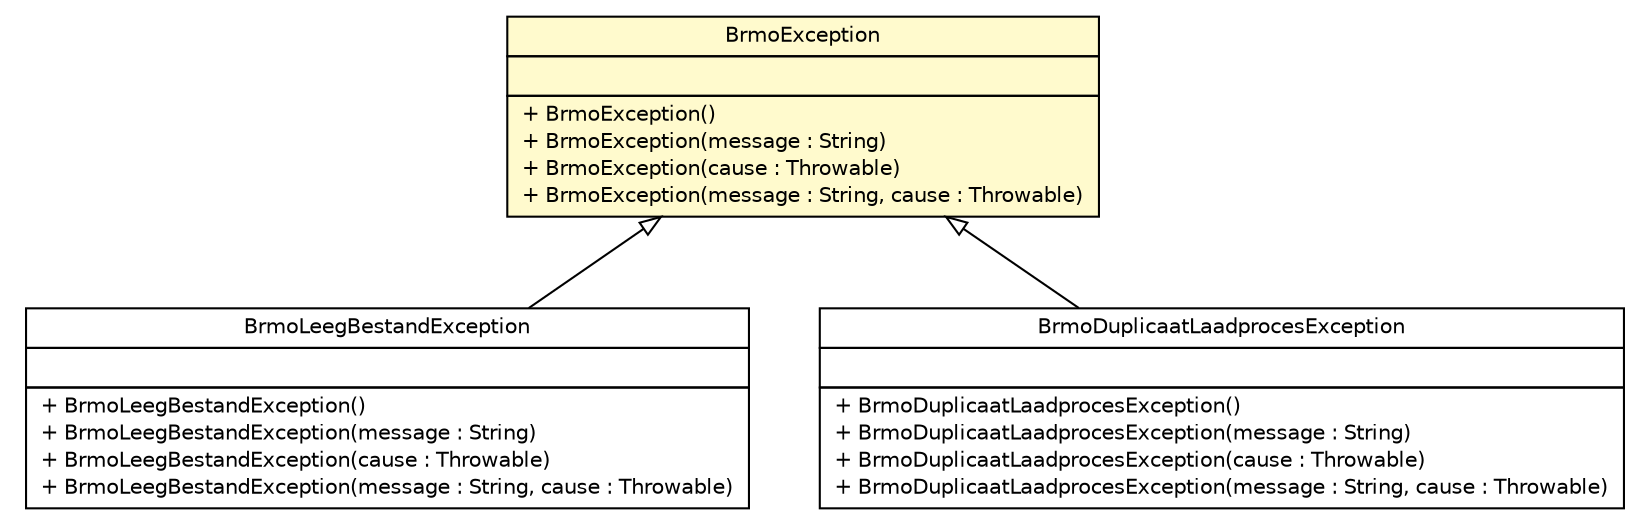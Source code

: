 #!/usr/local/bin/dot
#
# Class diagram 
# Generated by UMLGraph version R5_6-24-gf6e263 (http://www.umlgraph.org/)
#

digraph G {
	edge [fontname="Helvetica",fontsize=10,labelfontname="Helvetica",labelfontsize=10];
	node [fontname="Helvetica",fontsize=10,shape=plaintext];
	nodesep=0.25;
	ranksep=0.5;
	// nl.b3p.brmo.loader.util.BrmoLeegBestandException
	c982 [label=<<table title="nl.b3p.brmo.loader.util.BrmoLeegBestandException" border="0" cellborder="1" cellspacing="0" cellpadding="2" port="p" href="./BrmoLeegBestandException.html">
		<tr><td><table border="0" cellspacing="0" cellpadding="1">
<tr><td align="center" balign="center"> BrmoLeegBestandException </td></tr>
		</table></td></tr>
		<tr><td><table border="0" cellspacing="0" cellpadding="1">
<tr><td align="left" balign="left">  </td></tr>
		</table></td></tr>
		<tr><td><table border="0" cellspacing="0" cellpadding="1">
<tr><td align="left" balign="left"> + BrmoLeegBestandException() </td></tr>
<tr><td align="left" balign="left"> + BrmoLeegBestandException(message : String) </td></tr>
<tr><td align="left" balign="left"> + BrmoLeegBestandException(cause : Throwable) </td></tr>
<tr><td align="left" balign="left"> + BrmoLeegBestandException(message : String, cause : Throwable) </td></tr>
		</table></td></tr>
		</table>>, URL="./BrmoLeegBestandException.html", fontname="Helvetica", fontcolor="black", fontsize=10.0];
	// nl.b3p.brmo.loader.util.BrmoDuplicaatLaadprocesException
	c990 [label=<<table title="nl.b3p.brmo.loader.util.BrmoDuplicaatLaadprocesException" border="0" cellborder="1" cellspacing="0" cellpadding="2" port="p" href="./BrmoDuplicaatLaadprocesException.html">
		<tr><td><table border="0" cellspacing="0" cellpadding="1">
<tr><td align="center" balign="center"> BrmoDuplicaatLaadprocesException </td></tr>
		</table></td></tr>
		<tr><td><table border="0" cellspacing="0" cellpadding="1">
<tr><td align="left" balign="left">  </td></tr>
		</table></td></tr>
		<tr><td><table border="0" cellspacing="0" cellpadding="1">
<tr><td align="left" balign="left"> + BrmoDuplicaatLaadprocesException() </td></tr>
<tr><td align="left" balign="left"> + BrmoDuplicaatLaadprocesException(message : String) </td></tr>
<tr><td align="left" balign="left"> + BrmoDuplicaatLaadprocesException(cause : Throwable) </td></tr>
<tr><td align="left" balign="left"> + BrmoDuplicaatLaadprocesException(message : String, cause : Throwable) </td></tr>
		</table></td></tr>
		</table>>, URL="./BrmoDuplicaatLaadprocesException.html", fontname="Helvetica", fontcolor="black", fontsize=10.0];
	// nl.b3p.brmo.loader.util.BrmoException
	c991 [label=<<table title="nl.b3p.brmo.loader.util.BrmoException" border="0" cellborder="1" cellspacing="0" cellpadding="2" port="p" bgcolor="lemonChiffon" href="./BrmoException.html">
		<tr><td><table border="0" cellspacing="0" cellpadding="1">
<tr><td align="center" balign="center"> BrmoException </td></tr>
		</table></td></tr>
		<tr><td><table border="0" cellspacing="0" cellpadding="1">
<tr><td align="left" balign="left">  </td></tr>
		</table></td></tr>
		<tr><td><table border="0" cellspacing="0" cellpadding="1">
<tr><td align="left" balign="left"> + BrmoException() </td></tr>
<tr><td align="left" balign="left"> + BrmoException(message : String) </td></tr>
<tr><td align="left" balign="left"> + BrmoException(cause : Throwable) </td></tr>
<tr><td align="left" balign="left"> + BrmoException(message : String, cause : Throwable) </td></tr>
		</table></td></tr>
		</table>>, URL="./BrmoException.html", fontname="Helvetica", fontcolor="black", fontsize=10.0];
	//nl.b3p.brmo.loader.util.BrmoLeegBestandException extends nl.b3p.brmo.loader.util.BrmoException
	c991:p -> c982:p [dir=back,arrowtail=empty];
	//nl.b3p.brmo.loader.util.BrmoDuplicaatLaadprocesException extends nl.b3p.brmo.loader.util.BrmoException
	c991:p -> c990:p [dir=back,arrowtail=empty];
}

